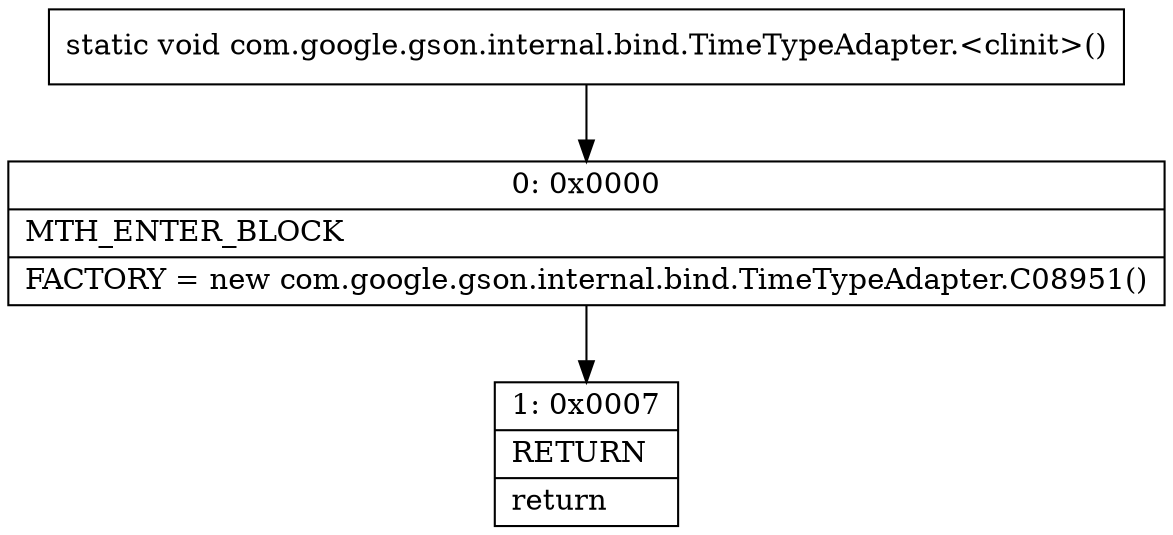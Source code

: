digraph "CFG forcom.google.gson.internal.bind.TimeTypeAdapter.\<clinit\>()V" {
Node_0 [shape=record,label="{0\:\ 0x0000|MTH_ENTER_BLOCK\l|FACTORY = new com.google.gson.internal.bind.TimeTypeAdapter.C08951()\l}"];
Node_1 [shape=record,label="{1\:\ 0x0007|RETURN\l|return\l}"];
MethodNode[shape=record,label="{static void com.google.gson.internal.bind.TimeTypeAdapter.\<clinit\>() }"];
MethodNode -> Node_0;
Node_0 -> Node_1;
}

